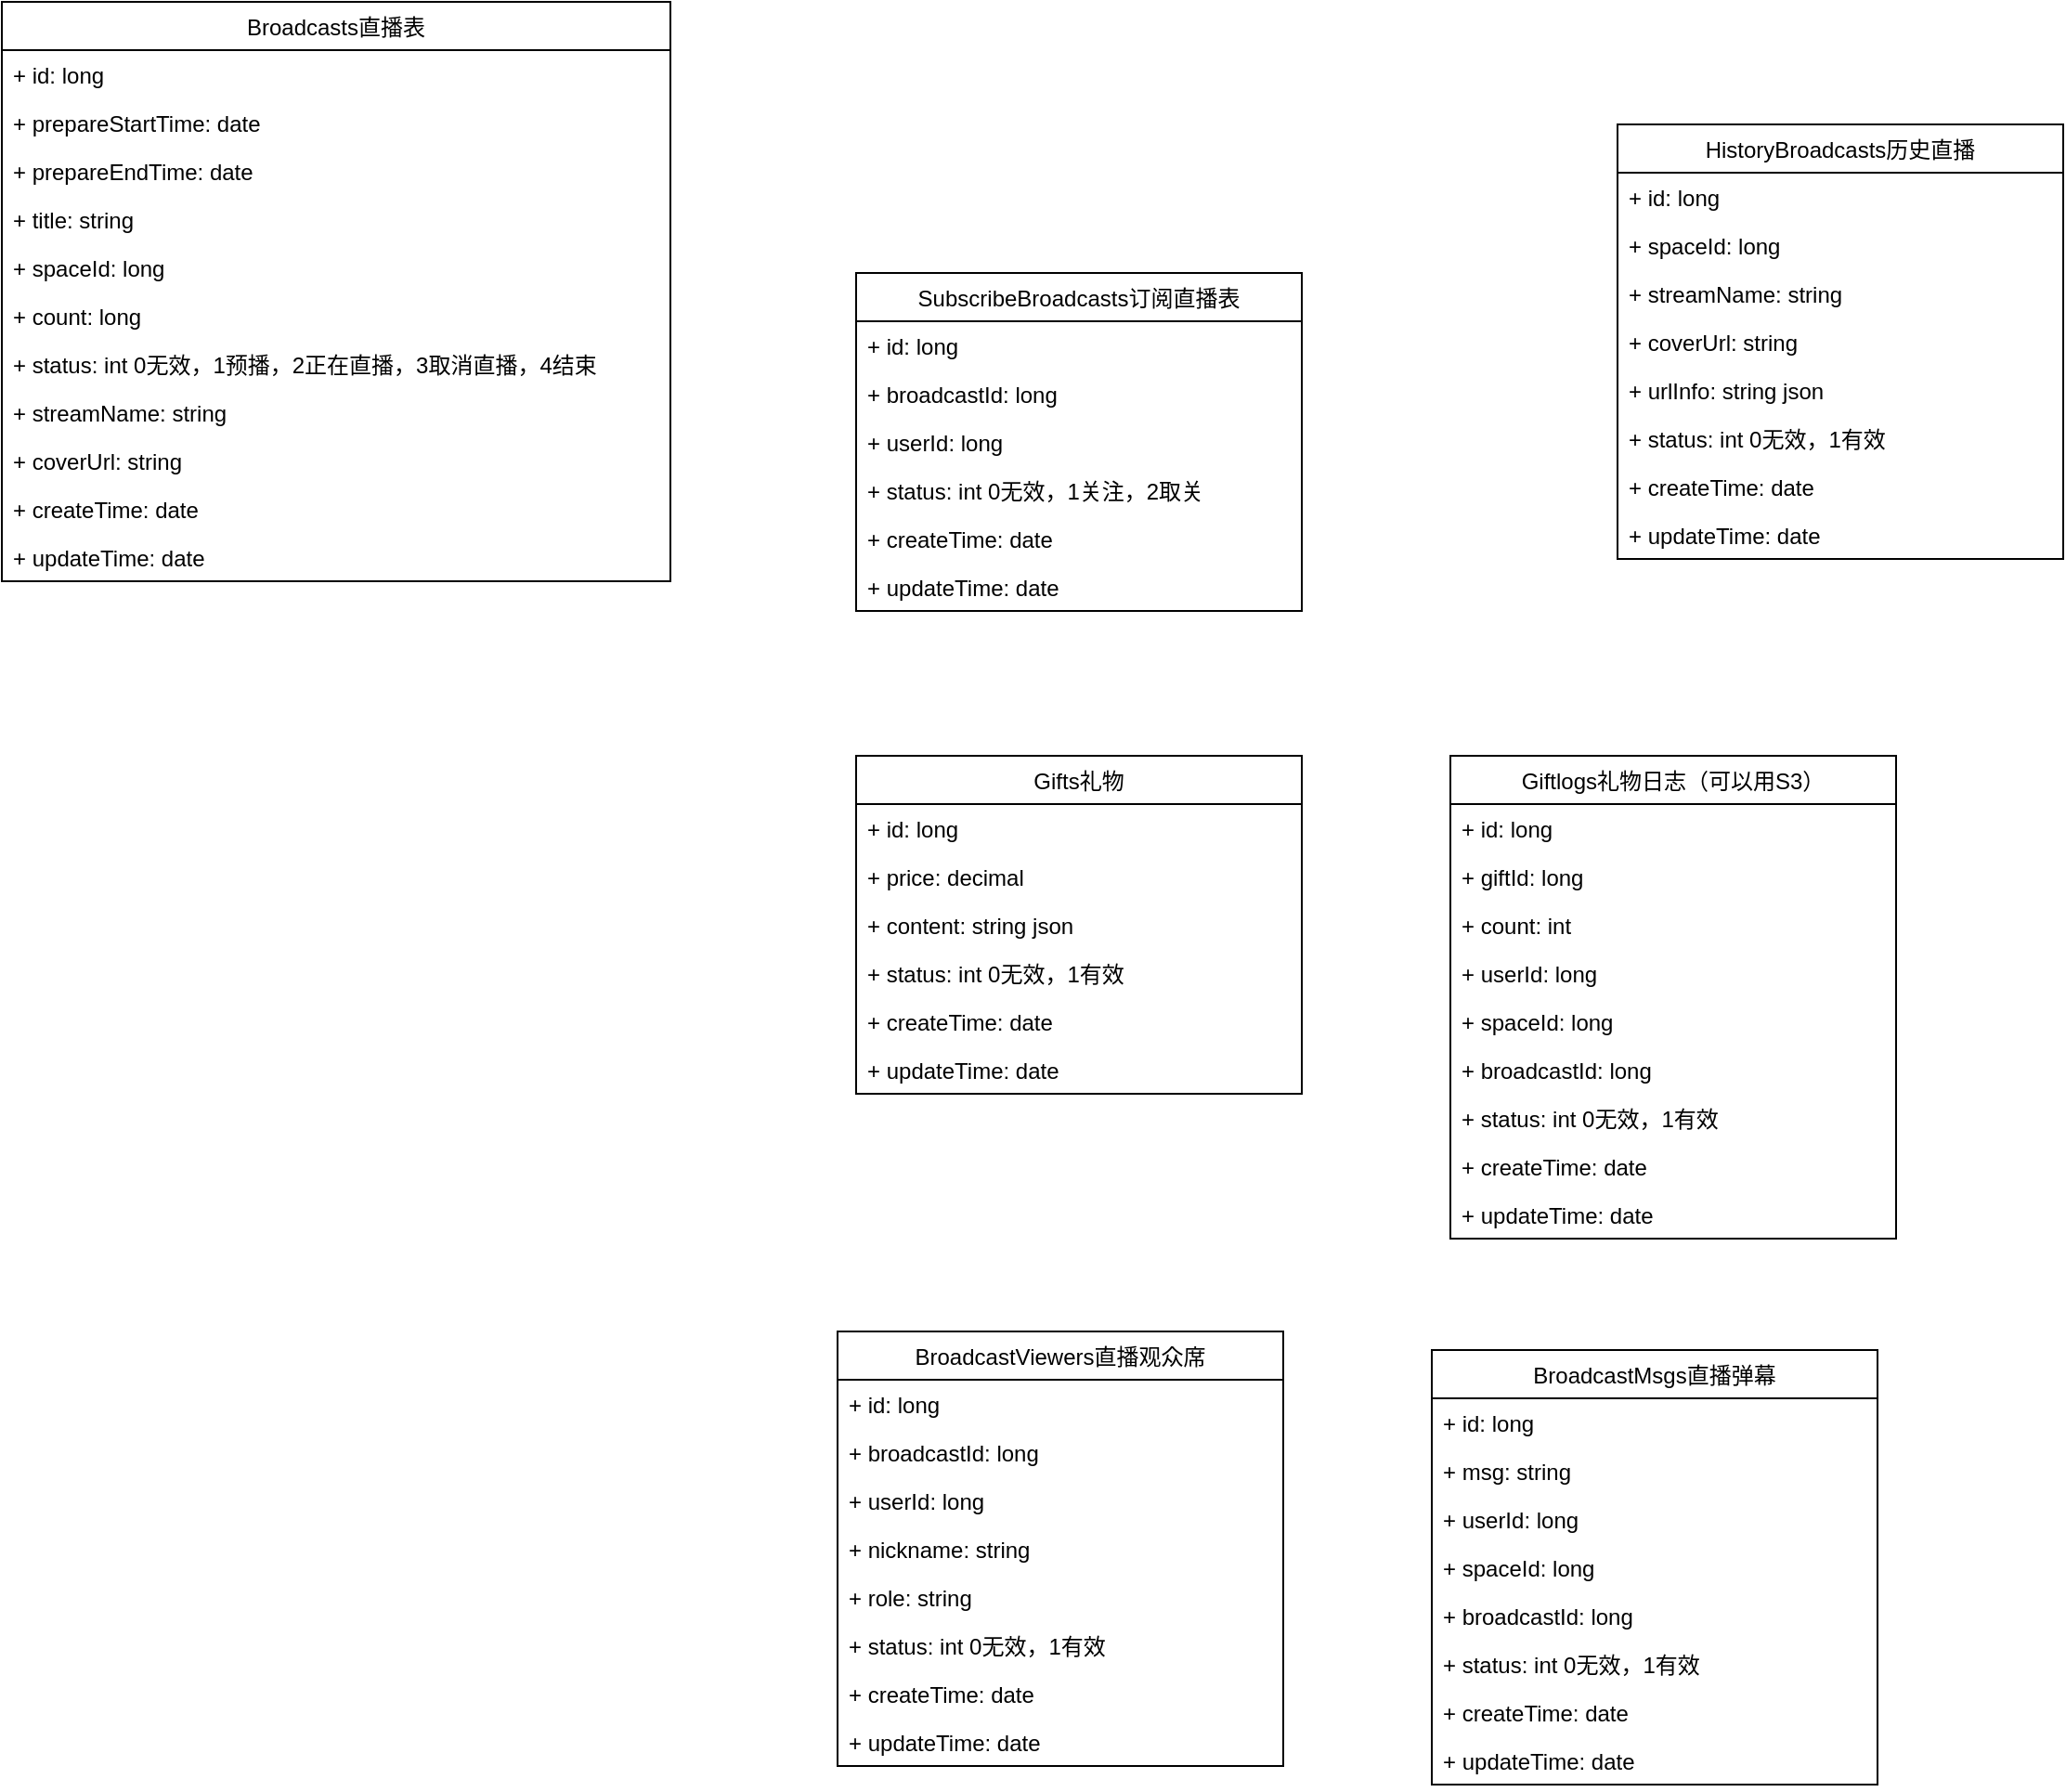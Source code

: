 <mxfile version="13.1.11" type="github">
  <diagram id="NYbHi9VWummK1k-Ksz4C" name="Page-1">
    <mxGraphModel dx="1860" dy="597" grid="1" gridSize="10" guides="1" tooltips="1" connect="1" arrows="1" fold="1" page="1" pageScale="1" pageWidth="827" pageHeight="1169" math="0" shadow="0">
      <root>
        <mxCell id="0" />
        <mxCell id="1" parent="0" />
        <mxCell id="_Sg_oN3kfxwypQQNNQwl-22" value="HistoryBroadcasts历史直播" style="swimlane;fontStyle=0;childLayout=stackLayout;horizontal=1;startSize=26;fillColor=none;horizontalStack=0;resizeParent=1;resizeParentMax=0;resizeLast=0;collapsible=1;marginBottom=0;" vertex="1" parent="1">
          <mxGeometry x="840" y="200" width="240" height="234" as="geometry" />
        </mxCell>
        <mxCell id="_Sg_oN3kfxwypQQNNQwl-23" value="+ id: long" style="text;strokeColor=none;fillColor=none;align=left;verticalAlign=top;spacingLeft=4;spacingRight=4;overflow=hidden;rotatable=0;points=[[0,0.5],[1,0.5]];portConstraint=eastwest;" vertex="1" parent="_Sg_oN3kfxwypQQNNQwl-22">
          <mxGeometry y="26" width="240" height="26" as="geometry" />
        </mxCell>
        <mxCell id="_Sg_oN3kfxwypQQNNQwl-24" value="+ spaceId: long" style="text;strokeColor=none;fillColor=none;align=left;verticalAlign=top;spacingLeft=4;spacingRight=4;overflow=hidden;rotatable=0;points=[[0,0.5],[1,0.5]];portConstraint=eastwest;" vertex="1" parent="_Sg_oN3kfxwypQQNNQwl-22">
          <mxGeometry y="52" width="240" height="26" as="geometry" />
        </mxCell>
        <mxCell id="_Sg_oN3kfxwypQQNNQwl-28" value="+ streamName: string" style="text;strokeColor=none;fillColor=none;align=left;verticalAlign=top;spacingLeft=4;spacingRight=4;overflow=hidden;rotatable=0;points=[[0,0.5],[1,0.5]];portConstraint=eastwest;" vertex="1" parent="_Sg_oN3kfxwypQQNNQwl-22">
          <mxGeometry y="78" width="240" height="26" as="geometry" />
        </mxCell>
        <mxCell id="_Sg_oN3kfxwypQQNNQwl-38" value="+ coverUrl: string" style="text;strokeColor=none;fillColor=none;align=left;verticalAlign=top;spacingLeft=4;spacingRight=4;overflow=hidden;rotatable=0;points=[[0,0.5],[1,0.5]];portConstraint=eastwest;" vertex="1" parent="_Sg_oN3kfxwypQQNNQwl-22">
          <mxGeometry y="104" width="240" height="26" as="geometry" />
        </mxCell>
        <mxCell id="_Sg_oN3kfxwypQQNNQwl-49" value="+ urlInfo: string json" style="text;strokeColor=none;fillColor=none;align=left;verticalAlign=top;spacingLeft=4;spacingRight=4;overflow=hidden;rotatable=0;points=[[0,0.5],[1,0.5]];portConstraint=eastwest;" vertex="1" parent="_Sg_oN3kfxwypQQNNQwl-22">
          <mxGeometry y="130" width="240" height="26" as="geometry" />
        </mxCell>
        <mxCell id="_Sg_oN3kfxwypQQNNQwl-29" value="+ status: int 0无效，1有效" style="text;strokeColor=none;fillColor=none;align=left;verticalAlign=top;spacingLeft=4;spacingRight=4;overflow=hidden;rotatable=0;points=[[0,0.5],[1,0.5]];portConstraint=eastwest;" vertex="1" parent="_Sg_oN3kfxwypQQNNQwl-22">
          <mxGeometry y="156" width="240" height="26" as="geometry" />
        </mxCell>
        <mxCell id="_Sg_oN3kfxwypQQNNQwl-26" value="+ createTime: date" style="text;strokeColor=none;fillColor=none;align=left;verticalAlign=top;spacingLeft=4;spacingRight=4;overflow=hidden;rotatable=0;points=[[0,0.5],[1,0.5]];portConstraint=eastwest;" vertex="1" parent="_Sg_oN3kfxwypQQNNQwl-22">
          <mxGeometry y="182" width="240" height="26" as="geometry" />
        </mxCell>
        <mxCell id="_Sg_oN3kfxwypQQNNQwl-27" value="+ updateTime: date" style="text;strokeColor=none;fillColor=none;align=left;verticalAlign=top;spacingLeft=4;spacingRight=4;overflow=hidden;rotatable=0;points=[[0,0.5],[1,0.5]];portConstraint=eastwest;" vertex="1" parent="_Sg_oN3kfxwypQQNNQwl-22">
          <mxGeometry y="208" width="240" height="26" as="geometry" />
        </mxCell>
        <mxCell id="_Sg_oN3kfxwypQQNNQwl-1" value="Broadcasts直播表" style="swimlane;fontStyle=0;childLayout=stackLayout;horizontal=1;startSize=26;fillColor=none;horizontalStack=0;resizeParent=1;resizeParentMax=0;resizeLast=0;collapsible=1;marginBottom=0;" vertex="1" parent="1">
          <mxGeometry x="-30" y="134" width="360" height="312" as="geometry" />
        </mxCell>
        <mxCell id="_Sg_oN3kfxwypQQNNQwl-2" value="+ id: long" style="text;strokeColor=none;fillColor=none;align=left;verticalAlign=top;spacingLeft=4;spacingRight=4;overflow=hidden;rotatable=0;points=[[0,0.5],[1,0.5]];portConstraint=eastwest;" vertex="1" parent="_Sg_oN3kfxwypQQNNQwl-1">
          <mxGeometry y="26" width="360" height="26" as="geometry" />
        </mxCell>
        <mxCell id="_Sg_oN3kfxwypQQNNQwl-3" value="+ prepareStartTime: date" style="text;strokeColor=none;fillColor=none;align=left;verticalAlign=top;spacingLeft=4;spacingRight=4;overflow=hidden;rotatable=0;points=[[0,0.5],[1,0.5]];portConstraint=eastwest;" vertex="1" parent="_Sg_oN3kfxwypQQNNQwl-1">
          <mxGeometry y="52" width="360" height="26" as="geometry" />
        </mxCell>
        <mxCell id="_Sg_oN3kfxwypQQNNQwl-4" value="+ prepareEndTime: date" style="text;strokeColor=none;fillColor=none;align=left;verticalAlign=top;spacingLeft=4;spacingRight=4;overflow=hidden;rotatable=0;points=[[0,0.5],[1,0.5]];portConstraint=eastwest;" vertex="1" parent="_Sg_oN3kfxwypQQNNQwl-1">
          <mxGeometry y="78" width="360" height="26" as="geometry" />
        </mxCell>
        <mxCell id="_Sg_oN3kfxwypQQNNQwl-5" value="+ title: string" style="text;strokeColor=none;fillColor=none;align=left;verticalAlign=top;spacingLeft=4;spacingRight=4;overflow=hidden;rotatable=0;points=[[0,0.5],[1,0.5]];portConstraint=eastwest;" vertex="1" parent="_Sg_oN3kfxwypQQNNQwl-1">
          <mxGeometry y="104" width="360" height="26" as="geometry" />
        </mxCell>
        <mxCell id="_Sg_oN3kfxwypQQNNQwl-42" value="+ spaceId: long" style="text;strokeColor=none;fillColor=none;align=left;verticalAlign=top;spacingLeft=4;spacingRight=4;overflow=hidden;rotatable=0;points=[[0,0.5],[1,0.5]];portConstraint=eastwest;" vertex="1" parent="_Sg_oN3kfxwypQQNNQwl-1">
          <mxGeometry y="130" width="360" height="26" as="geometry" />
        </mxCell>
        <mxCell id="_Sg_oN3kfxwypQQNNQwl-48" value="+ count: long" style="text;strokeColor=none;fillColor=none;align=left;verticalAlign=top;spacingLeft=4;spacingRight=4;overflow=hidden;rotatable=0;points=[[0,0.5],[1,0.5]];portConstraint=eastwest;" vertex="1" parent="_Sg_oN3kfxwypQQNNQwl-1">
          <mxGeometry y="156" width="360" height="26" as="geometry" />
        </mxCell>
        <mxCell id="_Sg_oN3kfxwypQQNNQwl-6" value="+ status: int 0无效，1预播，2正在直播，3取消直播，4结束" style="text;strokeColor=none;fillColor=none;align=left;verticalAlign=top;spacingLeft=4;spacingRight=4;overflow=hidden;rotatable=0;points=[[0,0.5],[1,0.5]];portConstraint=eastwest;" vertex="1" parent="_Sg_oN3kfxwypQQNNQwl-1">
          <mxGeometry y="182" width="360" height="26" as="geometry" />
        </mxCell>
        <mxCell id="_Sg_oN3kfxwypQQNNQwl-51" value="+ streamName: string" style="text;strokeColor=none;fillColor=none;align=left;verticalAlign=top;spacingLeft=4;spacingRight=4;overflow=hidden;rotatable=0;points=[[0,0.5],[1,0.5]];portConstraint=eastwest;" vertex="1" parent="_Sg_oN3kfxwypQQNNQwl-1">
          <mxGeometry y="208" width="360" height="26" as="geometry" />
        </mxCell>
        <mxCell id="_Sg_oN3kfxwypQQNNQwl-52" value="+ coverUrl: string" style="text;strokeColor=none;fillColor=none;align=left;verticalAlign=top;spacingLeft=4;spacingRight=4;overflow=hidden;rotatable=0;points=[[0,0.5],[1,0.5]];portConstraint=eastwest;" vertex="1" parent="_Sg_oN3kfxwypQQNNQwl-1">
          <mxGeometry y="234" width="360" height="26" as="geometry" />
        </mxCell>
        <mxCell id="_Sg_oN3kfxwypQQNNQwl-17" value="+ createTime: date" style="text;strokeColor=none;fillColor=none;align=left;verticalAlign=top;spacingLeft=4;spacingRight=4;overflow=hidden;rotatable=0;points=[[0,0.5],[1,0.5]];portConstraint=eastwest;" vertex="1" parent="_Sg_oN3kfxwypQQNNQwl-1">
          <mxGeometry y="260" width="360" height="26" as="geometry" />
        </mxCell>
        <mxCell id="_Sg_oN3kfxwypQQNNQwl-18" value="+ updateTime: date" style="text;strokeColor=none;fillColor=none;align=left;verticalAlign=top;spacingLeft=4;spacingRight=4;overflow=hidden;rotatable=0;points=[[0,0.5],[1,0.5]];portConstraint=eastwest;" vertex="1" parent="_Sg_oN3kfxwypQQNNQwl-1">
          <mxGeometry y="286" width="360" height="26" as="geometry" />
        </mxCell>
        <mxCell id="_Sg_oN3kfxwypQQNNQwl-10" value="SubscribeBroadcasts订阅直播表" style="swimlane;fontStyle=0;childLayout=stackLayout;horizontal=1;startSize=26;fillColor=none;horizontalStack=0;resizeParent=1;resizeParentMax=0;resizeLast=0;collapsible=1;marginBottom=0;" vertex="1" parent="1">
          <mxGeometry x="430" y="280" width="240" height="182" as="geometry" />
        </mxCell>
        <mxCell id="_Sg_oN3kfxwypQQNNQwl-11" value="+ id: long" style="text;strokeColor=none;fillColor=none;align=left;verticalAlign=top;spacingLeft=4;spacingRight=4;overflow=hidden;rotatable=0;points=[[0,0.5],[1,0.5]];portConstraint=eastwest;" vertex="1" parent="_Sg_oN3kfxwypQQNNQwl-10">
          <mxGeometry y="26" width="240" height="26" as="geometry" />
        </mxCell>
        <mxCell id="_Sg_oN3kfxwypQQNNQwl-16" value="+ broadcastId: long" style="text;strokeColor=none;fillColor=none;align=left;verticalAlign=top;spacingLeft=4;spacingRight=4;overflow=hidden;rotatable=0;points=[[0,0.5],[1,0.5]];portConstraint=eastwest;" vertex="1" parent="_Sg_oN3kfxwypQQNNQwl-10">
          <mxGeometry y="52" width="240" height="26" as="geometry" />
        </mxCell>
        <mxCell id="_Sg_oN3kfxwypQQNNQwl-47" value="+ userId: long" style="text;strokeColor=none;fillColor=none;align=left;verticalAlign=top;spacingLeft=4;spacingRight=4;overflow=hidden;rotatable=0;points=[[0,0.5],[1,0.5]];portConstraint=eastwest;" vertex="1" parent="_Sg_oN3kfxwypQQNNQwl-10">
          <mxGeometry y="78" width="240" height="26" as="geometry" />
        </mxCell>
        <mxCell id="_Sg_oN3kfxwypQQNNQwl-12" value="+ status: int 0无效，1关注，2取关" style="text;strokeColor=none;fillColor=none;align=left;verticalAlign=top;spacingLeft=4;spacingRight=4;overflow=hidden;rotatable=0;points=[[0,0.5],[1,0.5]];portConstraint=eastwest;" vertex="1" parent="_Sg_oN3kfxwypQQNNQwl-10">
          <mxGeometry y="104" width="240" height="26" as="geometry" />
        </mxCell>
        <mxCell id="_Sg_oN3kfxwypQQNNQwl-13" value="+ createTime: date" style="text;strokeColor=none;fillColor=none;align=left;verticalAlign=top;spacingLeft=4;spacingRight=4;overflow=hidden;rotatable=0;points=[[0,0.5],[1,0.5]];portConstraint=eastwest;" vertex="1" parent="_Sg_oN3kfxwypQQNNQwl-10">
          <mxGeometry y="130" width="240" height="26" as="geometry" />
        </mxCell>
        <mxCell id="_Sg_oN3kfxwypQQNNQwl-21" value="+ updateTime: date" style="text;strokeColor=none;fillColor=none;align=left;verticalAlign=top;spacingLeft=4;spacingRight=4;overflow=hidden;rotatable=0;points=[[0,0.5],[1,0.5]];portConstraint=eastwest;" vertex="1" parent="_Sg_oN3kfxwypQQNNQwl-10">
          <mxGeometry y="156" width="240" height="26" as="geometry" />
        </mxCell>
        <mxCell id="_Sg_oN3kfxwypQQNNQwl-53" value="Gifts礼物" style="swimlane;fontStyle=0;childLayout=stackLayout;horizontal=1;startSize=26;fillColor=none;horizontalStack=0;resizeParent=1;resizeParentMax=0;resizeLast=0;collapsible=1;marginBottom=0;" vertex="1" parent="1">
          <mxGeometry x="430" y="540" width="240" height="182" as="geometry" />
        </mxCell>
        <mxCell id="_Sg_oN3kfxwypQQNNQwl-54" value="+ id: long" style="text;strokeColor=none;fillColor=none;align=left;verticalAlign=top;spacingLeft=4;spacingRight=4;overflow=hidden;rotatable=0;points=[[0,0.5],[1,0.5]];portConstraint=eastwest;" vertex="1" parent="_Sg_oN3kfxwypQQNNQwl-53">
          <mxGeometry y="26" width="240" height="26" as="geometry" />
        </mxCell>
        <mxCell id="_Sg_oN3kfxwypQQNNQwl-55" value="+ price: decimal" style="text;strokeColor=none;fillColor=none;align=left;verticalAlign=top;spacingLeft=4;spacingRight=4;overflow=hidden;rotatable=0;points=[[0,0.5],[1,0.5]];portConstraint=eastwest;" vertex="1" parent="_Sg_oN3kfxwypQQNNQwl-53">
          <mxGeometry y="52" width="240" height="26" as="geometry" />
        </mxCell>
        <mxCell id="_Sg_oN3kfxwypQQNNQwl-60" value="+ content: string json" style="text;strokeColor=none;fillColor=none;align=left;verticalAlign=top;spacingLeft=4;spacingRight=4;overflow=hidden;rotatable=0;points=[[0,0.5],[1,0.5]];portConstraint=eastwest;" vertex="1" parent="_Sg_oN3kfxwypQQNNQwl-53">
          <mxGeometry y="78" width="240" height="26" as="geometry" />
        </mxCell>
        <mxCell id="_Sg_oN3kfxwypQQNNQwl-57" value="+ status: int 0无效，1有效" style="text;strokeColor=none;fillColor=none;align=left;verticalAlign=top;spacingLeft=4;spacingRight=4;overflow=hidden;rotatable=0;points=[[0,0.5],[1,0.5]];portConstraint=eastwest;" vertex="1" parent="_Sg_oN3kfxwypQQNNQwl-53">
          <mxGeometry y="104" width="240" height="26" as="geometry" />
        </mxCell>
        <mxCell id="_Sg_oN3kfxwypQQNNQwl-58" value="+ createTime: date" style="text;strokeColor=none;fillColor=none;align=left;verticalAlign=top;spacingLeft=4;spacingRight=4;overflow=hidden;rotatable=0;points=[[0,0.5],[1,0.5]];portConstraint=eastwest;" vertex="1" parent="_Sg_oN3kfxwypQQNNQwl-53">
          <mxGeometry y="130" width="240" height="26" as="geometry" />
        </mxCell>
        <mxCell id="_Sg_oN3kfxwypQQNNQwl-59" value="+ updateTime: date" style="text;strokeColor=none;fillColor=none;align=left;verticalAlign=top;spacingLeft=4;spacingRight=4;overflow=hidden;rotatable=0;points=[[0,0.5],[1,0.5]];portConstraint=eastwest;" vertex="1" parent="_Sg_oN3kfxwypQQNNQwl-53">
          <mxGeometry y="156" width="240" height="26" as="geometry" />
        </mxCell>
        <mxCell id="_Sg_oN3kfxwypQQNNQwl-61" value="Giftlogs礼物日志（可以用S3）" style="swimlane;fontStyle=0;childLayout=stackLayout;horizontal=1;startSize=26;fillColor=none;horizontalStack=0;resizeParent=1;resizeParentMax=0;resizeLast=0;collapsible=1;marginBottom=0;" vertex="1" parent="1">
          <mxGeometry x="750" y="540" width="240" height="260" as="geometry" />
        </mxCell>
        <mxCell id="_Sg_oN3kfxwypQQNNQwl-62" value="+ id: long" style="text;strokeColor=none;fillColor=none;align=left;verticalAlign=top;spacingLeft=4;spacingRight=4;overflow=hidden;rotatable=0;points=[[0,0.5],[1,0.5]];portConstraint=eastwest;" vertex="1" parent="_Sg_oN3kfxwypQQNNQwl-61">
          <mxGeometry y="26" width="240" height="26" as="geometry" />
        </mxCell>
        <mxCell id="_Sg_oN3kfxwypQQNNQwl-63" value="+ giftId: long" style="text;strokeColor=none;fillColor=none;align=left;verticalAlign=top;spacingLeft=4;spacingRight=4;overflow=hidden;rotatable=0;points=[[0,0.5],[1,0.5]];portConstraint=eastwest;" vertex="1" parent="_Sg_oN3kfxwypQQNNQwl-61">
          <mxGeometry y="52" width="240" height="26" as="geometry" />
        </mxCell>
        <mxCell id="_Sg_oN3kfxwypQQNNQwl-64" value="+ count: int" style="text;strokeColor=none;fillColor=none;align=left;verticalAlign=top;spacingLeft=4;spacingRight=4;overflow=hidden;rotatable=0;points=[[0,0.5],[1,0.5]];portConstraint=eastwest;" vertex="1" parent="_Sg_oN3kfxwypQQNNQwl-61">
          <mxGeometry y="78" width="240" height="26" as="geometry" />
        </mxCell>
        <mxCell id="_Sg_oN3kfxwypQQNNQwl-68" value="+ userId: long" style="text;strokeColor=none;fillColor=none;align=left;verticalAlign=top;spacingLeft=4;spacingRight=4;overflow=hidden;rotatable=0;points=[[0,0.5],[1,0.5]];portConstraint=eastwest;" vertex="1" parent="_Sg_oN3kfxwypQQNNQwl-61">
          <mxGeometry y="104" width="240" height="26" as="geometry" />
        </mxCell>
        <mxCell id="_Sg_oN3kfxwypQQNNQwl-69" value="+ spaceId: long" style="text;strokeColor=none;fillColor=none;align=left;verticalAlign=top;spacingLeft=4;spacingRight=4;overflow=hidden;rotatable=0;points=[[0,0.5],[1,0.5]];portConstraint=eastwest;" vertex="1" parent="_Sg_oN3kfxwypQQNNQwl-61">
          <mxGeometry y="130" width="240" height="26" as="geometry" />
        </mxCell>
        <mxCell id="_Sg_oN3kfxwypQQNNQwl-70" value="+ broadcastId: long" style="text;strokeColor=none;fillColor=none;align=left;verticalAlign=top;spacingLeft=4;spacingRight=4;overflow=hidden;rotatable=0;points=[[0,0.5],[1,0.5]];portConstraint=eastwest;" vertex="1" parent="_Sg_oN3kfxwypQQNNQwl-61">
          <mxGeometry y="156" width="240" height="26" as="geometry" />
        </mxCell>
        <mxCell id="_Sg_oN3kfxwypQQNNQwl-65" value="+ status: int 0无效，1有效" style="text;strokeColor=none;fillColor=none;align=left;verticalAlign=top;spacingLeft=4;spacingRight=4;overflow=hidden;rotatable=0;points=[[0,0.5],[1,0.5]];portConstraint=eastwest;" vertex="1" parent="_Sg_oN3kfxwypQQNNQwl-61">
          <mxGeometry y="182" width="240" height="26" as="geometry" />
        </mxCell>
        <mxCell id="_Sg_oN3kfxwypQQNNQwl-66" value="+ createTime: date" style="text;strokeColor=none;fillColor=none;align=left;verticalAlign=top;spacingLeft=4;spacingRight=4;overflow=hidden;rotatable=0;points=[[0,0.5],[1,0.5]];portConstraint=eastwest;" vertex="1" parent="_Sg_oN3kfxwypQQNNQwl-61">
          <mxGeometry y="208" width="240" height="26" as="geometry" />
        </mxCell>
        <mxCell id="_Sg_oN3kfxwypQQNNQwl-67" value="+ updateTime: date" style="text;strokeColor=none;fillColor=none;align=left;verticalAlign=top;spacingLeft=4;spacingRight=4;overflow=hidden;rotatable=0;points=[[0,0.5],[1,0.5]];portConstraint=eastwest;" vertex="1" parent="_Sg_oN3kfxwypQQNNQwl-61">
          <mxGeometry y="234" width="240" height="26" as="geometry" />
        </mxCell>
        <mxCell id="_Sg_oN3kfxwypQQNNQwl-81" value="BroadcastViewers直播观众席" style="swimlane;fontStyle=0;childLayout=stackLayout;horizontal=1;startSize=26;fillColor=none;horizontalStack=0;resizeParent=1;resizeParentMax=0;resizeLast=0;collapsible=1;marginBottom=0;" vertex="1" parent="1">
          <mxGeometry x="420" y="850" width="240" height="234" as="geometry" />
        </mxCell>
        <mxCell id="_Sg_oN3kfxwypQQNNQwl-82" value="+ id: long" style="text;strokeColor=none;fillColor=none;align=left;verticalAlign=top;spacingLeft=4;spacingRight=4;overflow=hidden;rotatable=0;points=[[0,0.5],[1,0.5]];portConstraint=eastwest;" vertex="1" parent="_Sg_oN3kfxwypQQNNQwl-81">
          <mxGeometry y="26" width="240" height="26" as="geometry" />
        </mxCell>
        <mxCell id="_Sg_oN3kfxwypQQNNQwl-83" value="+ broadcastId: long" style="text;strokeColor=none;fillColor=none;align=left;verticalAlign=top;spacingLeft=4;spacingRight=4;overflow=hidden;rotatable=0;points=[[0,0.5],[1,0.5]];portConstraint=eastwest;" vertex="1" parent="_Sg_oN3kfxwypQQNNQwl-81">
          <mxGeometry y="52" width="240" height="26" as="geometry" />
        </mxCell>
        <mxCell id="_Sg_oN3kfxwypQQNNQwl-84" value="+ userId: long" style="text;strokeColor=none;fillColor=none;align=left;verticalAlign=top;spacingLeft=4;spacingRight=4;overflow=hidden;rotatable=0;points=[[0,0.5],[1,0.5]];portConstraint=eastwest;" vertex="1" parent="_Sg_oN3kfxwypQQNNQwl-81">
          <mxGeometry y="78" width="240" height="26" as="geometry" />
        </mxCell>
        <mxCell id="_Sg_oN3kfxwypQQNNQwl-89" value="+ nickname: string" style="text;strokeColor=none;fillColor=none;align=left;verticalAlign=top;spacingLeft=4;spacingRight=4;overflow=hidden;rotatable=0;points=[[0,0.5],[1,0.5]];portConstraint=eastwest;" vertex="1" parent="_Sg_oN3kfxwypQQNNQwl-81">
          <mxGeometry y="104" width="240" height="26" as="geometry" />
        </mxCell>
        <mxCell id="_Sg_oN3kfxwypQQNNQwl-88" value="+ role: string" style="text;strokeColor=none;fillColor=none;align=left;verticalAlign=top;spacingLeft=4;spacingRight=4;overflow=hidden;rotatable=0;points=[[0,0.5],[1,0.5]];portConstraint=eastwest;" vertex="1" parent="_Sg_oN3kfxwypQQNNQwl-81">
          <mxGeometry y="130" width="240" height="26" as="geometry" />
        </mxCell>
        <mxCell id="_Sg_oN3kfxwypQQNNQwl-85" value="+ status: int 0无效，1有效" style="text;strokeColor=none;fillColor=none;align=left;verticalAlign=top;spacingLeft=4;spacingRight=4;overflow=hidden;rotatable=0;points=[[0,0.5],[1,0.5]];portConstraint=eastwest;" vertex="1" parent="_Sg_oN3kfxwypQQNNQwl-81">
          <mxGeometry y="156" width="240" height="26" as="geometry" />
        </mxCell>
        <mxCell id="_Sg_oN3kfxwypQQNNQwl-86" value="+ createTime: date" style="text;strokeColor=none;fillColor=none;align=left;verticalAlign=top;spacingLeft=4;spacingRight=4;overflow=hidden;rotatable=0;points=[[0,0.5],[1,0.5]];portConstraint=eastwest;" vertex="1" parent="_Sg_oN3kfxwypQQNNQwl-81">
          <mxGeometry y="182" width="240" height="26" as="geometry" />
        </mxCell>
        <mxCell id="_Sg_oN3kfxwypQQNNQwl-87" value="+ updateTime: date" style="text;strokeColor=none;fillColor=none;align=left;verticalAlign=top;spacingLeft=4;spacingRight=4;overflow=hidden;rotatable=0;points=[[0,0.5],[1,0.5]];portConstraint=eastwest;" vertex="1" parent="_Sg_oN3kfxwypQQNNQwl-81">
          <mxGeometry y="208" width="240" height="26" as="geometry" />
        </mxCell>
        <mxCell id="_Sg_oN3kfxwypQQNNQwl-90" value="BroadcastMsgs直播弹幕" style="swimlane;fontStyle=0;childLayout=stackLayout;horizontal=1;startSize=26;fillColor=none;horizontalStack=0;resizeParent=1;resizeParentMax=0;resizeLast=0;collapsible=1;marginBottom=0;" vertex="1" parent="1">
          <mxGeometry x="740" y="860" width="240" height="234" as="geometry" />
        </mxCell>
        <mxCell id="_Sg_oN3kfxwypQQNNQwl-91" value="+ id: long" style="text;strokeColor=none;fillColor=none;align=left;verticalAlign=top;spacingLeft=4;spacingRight=4;overflow=hidden;rotatable=0;points=[[0,0.5],[1,0.5]];portConstraint=eastwest;" vertex="1" parent="_Sg_oN3kfxwypQQNNQwl-90">
          <mxGeometry y="26" width="240" height="26" as="geometry" />
        </mxCell>
        <mxCell id="_Sg_oN3kfxwypQQNNQwl-92" value="+ msg: string" style="text;strokeColor=none;fillColor=none;align=left;verticalAlign=top;spacingLeft=4;spacingRight=4;overflow=hidden;rotatable=0;points=[[0,0.5],[1,0.5]];portConstraint=eastwest;" vertex="1" parent="_Sg_oN3kfxwypQQNNQwl-90">
          <mxGeometry y="52" width="240" height="26" as="geometry" />
        </mxCell>
        <mxCell id="_Sg_oN3kfxwypQQNNQwl-93" value="+ userId: long" style="text;strokeColor=none;fillColor=none;align=left;verticalAlign=top;spacingLeft=4;spacingRight=4;overflow=hidden;rotatable=0;points=[[0,0.5],[1,0.5]];portConstraint=eastwest;" vertex="1" parent="_Sg_oN3kfxwypQQNNQwl-90">
          <mxGeometry y="78" width="240" height="26" as="geometry" />
        </mxCell>
        <mxCell id="_Sg_oN3kfxwypQQNNQwl-94" value="+ spaceId: long" style="text;strokeColor=none;fillColor=none;align=left;verticalAlign=top;spacingLeft=4;spacingRight=4;overflow=hidden;rotatable=0;points=[[0,0.5],[1,0.5]];portConstraint=eastwest;" vertex="1" parent="_Sg_oN3kfxwypQQNNQwl-90">
          <mxGeometry y="104" width="240" height="26" as="geometry" />
        </mxCell>
        <mxCell id="_Sg_oN3kfxwypQQNNQwl-95" value="+ broadcastId: long" style="text;strokeColor=none;fillColor=none;align=left;verticalAlign=top;spacingLeft=4;spacingRight=4;overflow=hidden;rotatable=0;points=[[0,0.5],[1,0.5]];portConstraint=eastwest;" vertex="1" parent="_Sg_oN3kfxwypQQNNQwl-90">
          <mxGeometry y="130" width="240" height="26" as="geometry" />
        </mxCell>
        <mxCell id="_Sg_oN3kfxwypQQNNQwl-96" value="+ status: int 0无效，1有效" style="text;strokeColor=none;fillColor=none;align=left;verticalAlign=top;spacingLeft=4;spacingRight=4;overflow=hidden;rotatable=0;points=[[0,0.5],[1,0.5]];portConstraint=eastwest;" vertex="1" parent="_Sg_oN3kfxwypQQNNQwl-90">
          <mxGeometry y="156" width="240" height="26" as="geometry" />
        </mxCell>
        <mxCell id="_Sg_oN3kfxwypQQNNQwl-97" value="+ createTime: date" style="text;strokeColor=none;fillColor=none;align=left;verticalAlign=top;spacingLeft=4;spacingRight=4;overflow=hidden;rotatable=0;points=[[0,0.5],[1,0.5]];portConstraint=eastwest;" vertex="1" parent="_Sg_oN3kfxwypQQNNQwl-90">
          <mxGeometry y="182" width="240" height="26" as="geometry" />
        </mxCell>
        <mxCell id="_Sg_oN3kfxwypQQNNQwl-98" value="+ updateTime: date" style="text;strokeColor=none;fillColor=none;align=left;verticalAlign=top;spacingLeft=4;spacingRight=4;overflow=hidden;rotatable=0;points=[[0,0.5],[1,0.5]];portConstraint=eastwest;" vertex="1" parent="_Sg_oN3kfxwypQQNNQwl-90">
          <mxGeometry y="208" width="240" height="26" as="geometry" />
        </mxCell>
      </root>
    </mxGraphModel>
  </diagram>
</mxfile>

